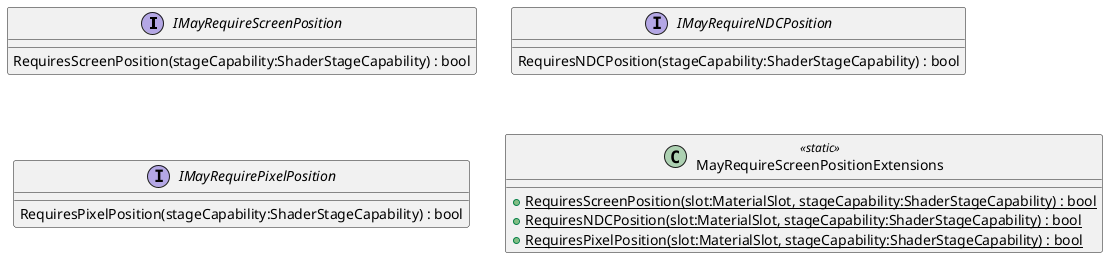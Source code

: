 @startuml
interface IMayRequireScreenPosition {
    RequiresScreenPosition(stageCapability:ShaderStageCapability) : bool
}
interface IMayRequireNDCPosition {
    RequiresNDCPosition(stageCapability:ShaderStageCapability) : bool
}
interface IMayRequirePixelPosition {
    RequiresPixelPosition(stageCapability:ShaderStageCapability) : bool
}
class MayRequireScreenPositionExtensions <<static>> {
    + {static} RequiresScreenPosition(slot:MaterialSlot, stageCapability:ShaderStageCapability) : bool
    + {static} RequiresNDCPosition(slot:MaterialSlot, stageCapability:ShaderStageCapability) : bool
    + {static} RequiresPixelPosition(slot:MaterialSlot, stageCapability:ShaderStageCapability) : bool
}
@enduml
